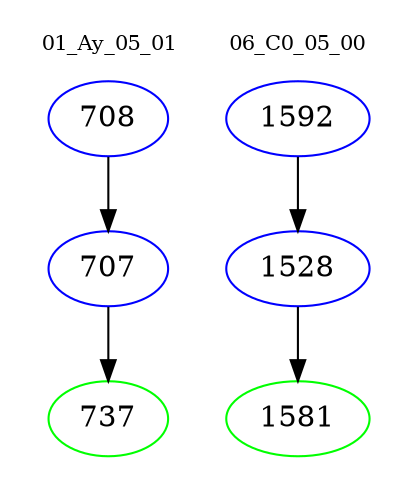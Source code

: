 digraph{
subgraph cluster_0 {
color = white
label = "01_Ay_05_01";
fontsize=10;
T0_708 [label="708", color="blue"]
T0_708 -> T0_707 [color="black"]
T0_707 [label="707", color="blue"]
T0_707 -> T0_737 [color="black"]
T0_737 [label="737", color="green"]
}
subgraph cluster_1 {
color = white
label = "06_C0_05_00";
fontsize=10;
T1_1592 [label="1592", color="blue"]
T1_1592 -> T1_1528 [color="black"]
T1_1528 [label="1528", color="blue"]
T1_1528 -> T1_1581 [color="black"]
T1_1581 [label="1581", color="green"]
}
}
